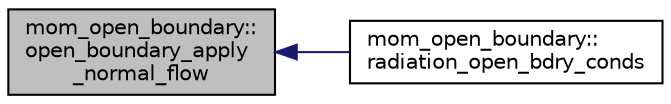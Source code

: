 digraph "mom_open_boundary::open_boundary_apply_normal_flow"
{
 // INTERACTIVE_SVG=YES
  edge [fontname="Helvetica",fontsize="10",labelfontname="Helvetica",labelfontsize="10"];
  node [fontname="Helvetica",fontsize="10",shape=record];
  rankdir="LR";
  Node28 [label="mom_open_boundary::\lopen_boundary_apply\l_normal_flow",height=0.2,width=0.4,color="black", fillcolor="grey75", style="filled", fontcolor="black"];
  Node28 -> Node29 [dir="back",color="midnightblue",fontsize="10",style="solid",fontname="Helvetica"];
  Node29 [label="mom_open_boundary::\lradiation_open_bdry_conds",height=0.2,width=0.4,color="black", fillcolor="white", style="filled",URL="$namespacemom__open__boundary.html#aa295da6084e6e6ba1853cdd723279428",tooltip="Apply radiation conditions to 3D u,v at open boundaries. "];
}
